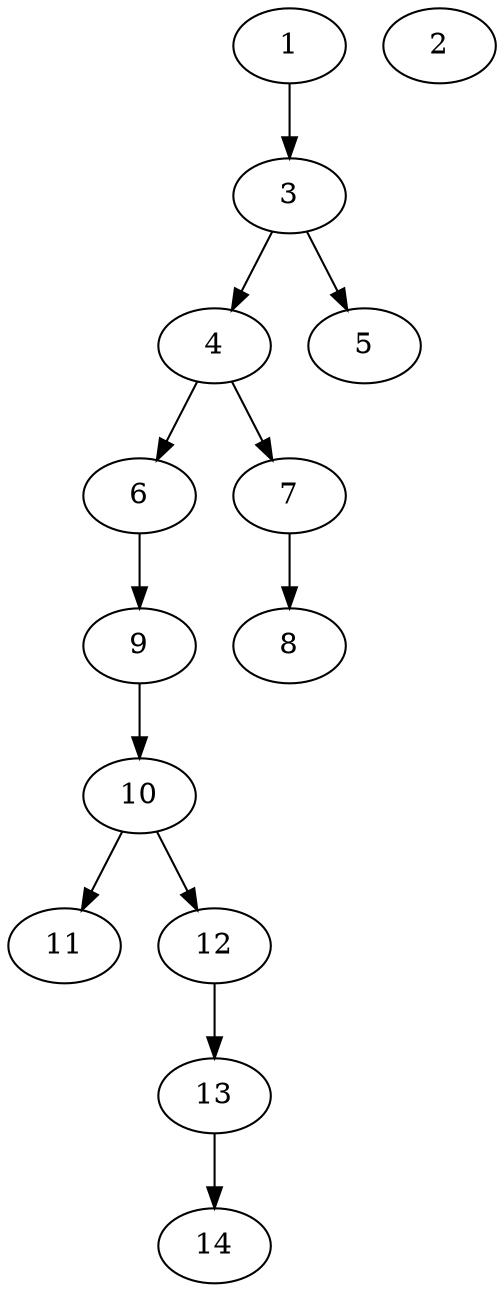 // DAG (tier=1-easy, mode=data, n=14, ccr=0.317, fat=0.371, density=0.273, regular=0.764, jump=0.064, mindata=1048576, maxdata=8388608)
// DAG automatically generated by daggen at Sun Aug 24 16:33:33 2025
// /home/ermia/Project/Environments/daggen/bin/daggen --dot --ccr 0.317 --fat 0.371 --regular 0.764 --density 0.273 --jump 0.064 --mindata 1048576 --maxdata 8388608 -n 14 
digraph G {
  1 [size="40868820237485072", alpha="0.09", expect_size="20434410118742536"]
  1 -> 3 [size ="22069454569472"]
  2 [size="4386556047410316", alpha="0.01", expect_size="2193278023705158"]
  3 [size="2206208847329135", alpha="0.20", expect_size="1103104423664567"]
  3 -> 4 [size ="60475362508800"]
  3 -> 5 [size ="60475362508800"]
  4 [size="497106283982376402944", alpha="0.18", expect_size="248553141991188201472"]
  4 -> 6 [size ="502022084231168"]
  4 -> 7 [size ="502022084231168"]
  5 [size="134540108313957236736", alpha="0.19", expect_size="67270054156978618368"]
  6 [size="424607879996112896000", alpha="0.06", expect_size="212303939998056448000"]
  6 -> 9 [size ="451941289164800"]
  7 [size="873336877137818", alpha="0.09", expect_size="436668438568909"]
  7 -> 8 [size ="28927686868992"]
  8 [size="66050437496842416", alpha="0.06", expect_size="33025218748421208"]
  9 [size="561876651501416", alpha="0.07", expect_size="280938325750708"]
  9 -> 10 [size ="9948226387968"]
  10 [size="2383456230874903", alpha="0.16", expect_size="1191728115437451"]
  10 -> 11 [size ="228663731683328"]
  10 -> 12 [size ="228663731683328"]
  11 [size="7930376742553870", alpha="0.10", expect_size="3965188371276935"]
  12 [size="36859543552000000000", alpha="0.17", expect_size="18429771776000000000"]
  12 -> 13 [size ="88604672000000"]
  13 [size="587059152365910228992", alpha="0.18", expect_size="293529576182955114496"]
  13 -> 14 [size ="560890256556032"]
  14 [size="210042192100589568000", alpha="0.16", expect_size="105021096050294784000"]
}